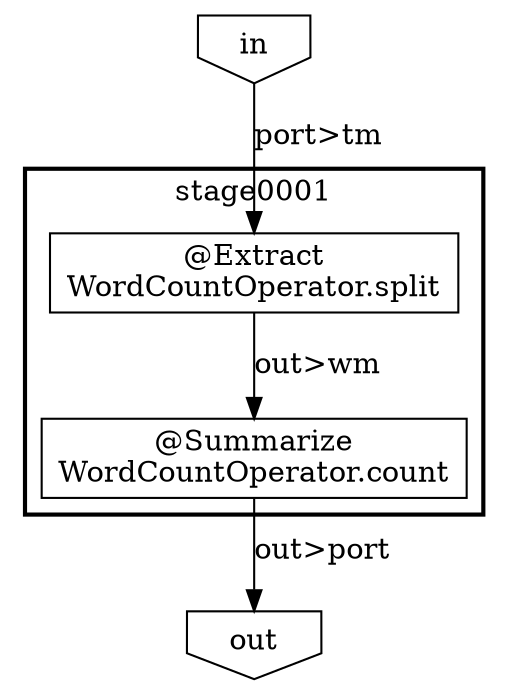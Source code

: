 digraph {
    subgraph "cluster_47e263f8-2a02-40da-90ba-01a0d1ad4cc1" {
        label = "stage0001";
        style = bold;
        "0373e989-e3e5-4af9-9769-ae6b42803fb8" [shape=box, label="@Extract\nWordCountOperator.split"];
        "6094d9e9-63b4-4989-a82c-ffec955e6a37" [shape=box, label="@Summarize\nWordCountOperator.count"];
    }
    "6a70cf18-11bf-4e03-9be6-ee11d34317ea" [shape=invhouse, label="out"];
    "4c8e9eeb-c05a-47c3-a4f3-3e5536747303" [shape=invhouse, label="in"];
    "4c8e9eeb-c05a-47c3-a4f3-3e5536747303" -> "0373e989-e3e5-4af9-9769-ae6b42803fb8" [label="port>tm"];
    "0373e989-e3e5-4af9-9769-ae6b42803fb8" -> "6094d9e9-63b4-4989-a82c-ffec955e6a37" [label="out>wm"];
    "6094d9e9-63b4-4989-a82c-ffec955e6a37" -> "6a70cf18-11bf-4e03-9be6-ee11d34317ea" [label="out>port"];
}
